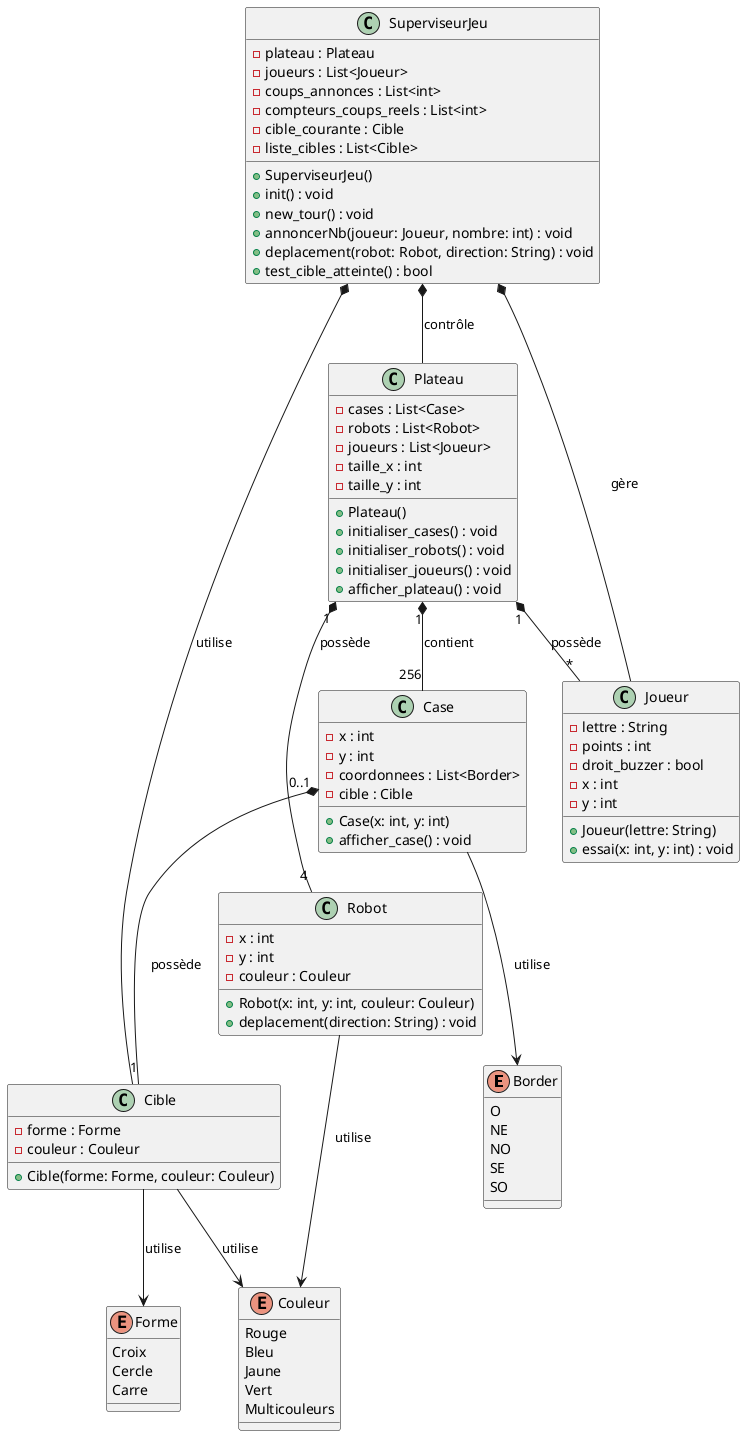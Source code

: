 @startuml Plateau

enum Border {
    O
    NE
    NO
    SE
    SO
}

enum Couleur {
    Rouge
    Bleu
    Jaune
    Vert
    Multicouleurs
}

enum Forme {
    Croix
    Cercle
    Carre
}

class Plateau {
    - cases : List<Case>
    - robots : List<Robot>
    - joueurs : List<Joueur>
    - taille_x : int
    - taille_y : int
    + Plateau()
    + initialiser_cases() : void
    + initialiser_robots() : void
    + initialiser_joueurs() : void
    + afficher_plateau() : void
}

class Case {
    - x : int
    - y : int
    - coordonnees : List<Border>
    - cible : Cible
    + Case(x: int, y: int)
    + afficher_case() : void
}

class Cible {
    - forme : Forme
    - couleur : Couleur
    + Cible(forme: Forme, couleur: Couleur)
}

class Robot {
    - x : int
    - y : int
    - couleur : Couleur
    + Robot(x: int, y: int, couleur: Couleur)
    + deplacement(direction: String) : void
}

class Joueur {
    - lettre : String
    - points : int
    - droit_buzzer : bool
    - x : int
    - y : int
    + Joueur(lettre: String)
    + essai(x: int, y: int) : void
}

class SuperviseurJeu {
    - plateau : Plateau
    - joueurs : List<Joueur>
    - coups_annonces : List<int>
    - compteurs_coups_reels : List<int>
    - cible_courante : Cible
    - liste_cibles : List<Cible>
    + SuperviseurJeu()
    + init() : void
    + new_tour() : void
    + annoncerNb(joueur: Joueur, nombre: int) : void
    + deplacement(robot: Robot, direction: String) : void
    + test_cible_atteinte() : bool
}

Plateau "1" *-- "256" Case : contient
Plateau "1" *-- "4" Robot : possède
Plateau "1" *-- "*" Joueur : possède
Case --> Border : utilise
Case "0..1" *-- "1" Cible : possède
Robot --> Couleur : utilise
Cible --> Couleur : utilise
Cible --> Forme : utilise
SuperviseurJeu *-- Plateau : contrôle
SuperviseurJeu *-- Joueur : gère
SuperviseurJeu *-- Cible : utilise

@enduml
